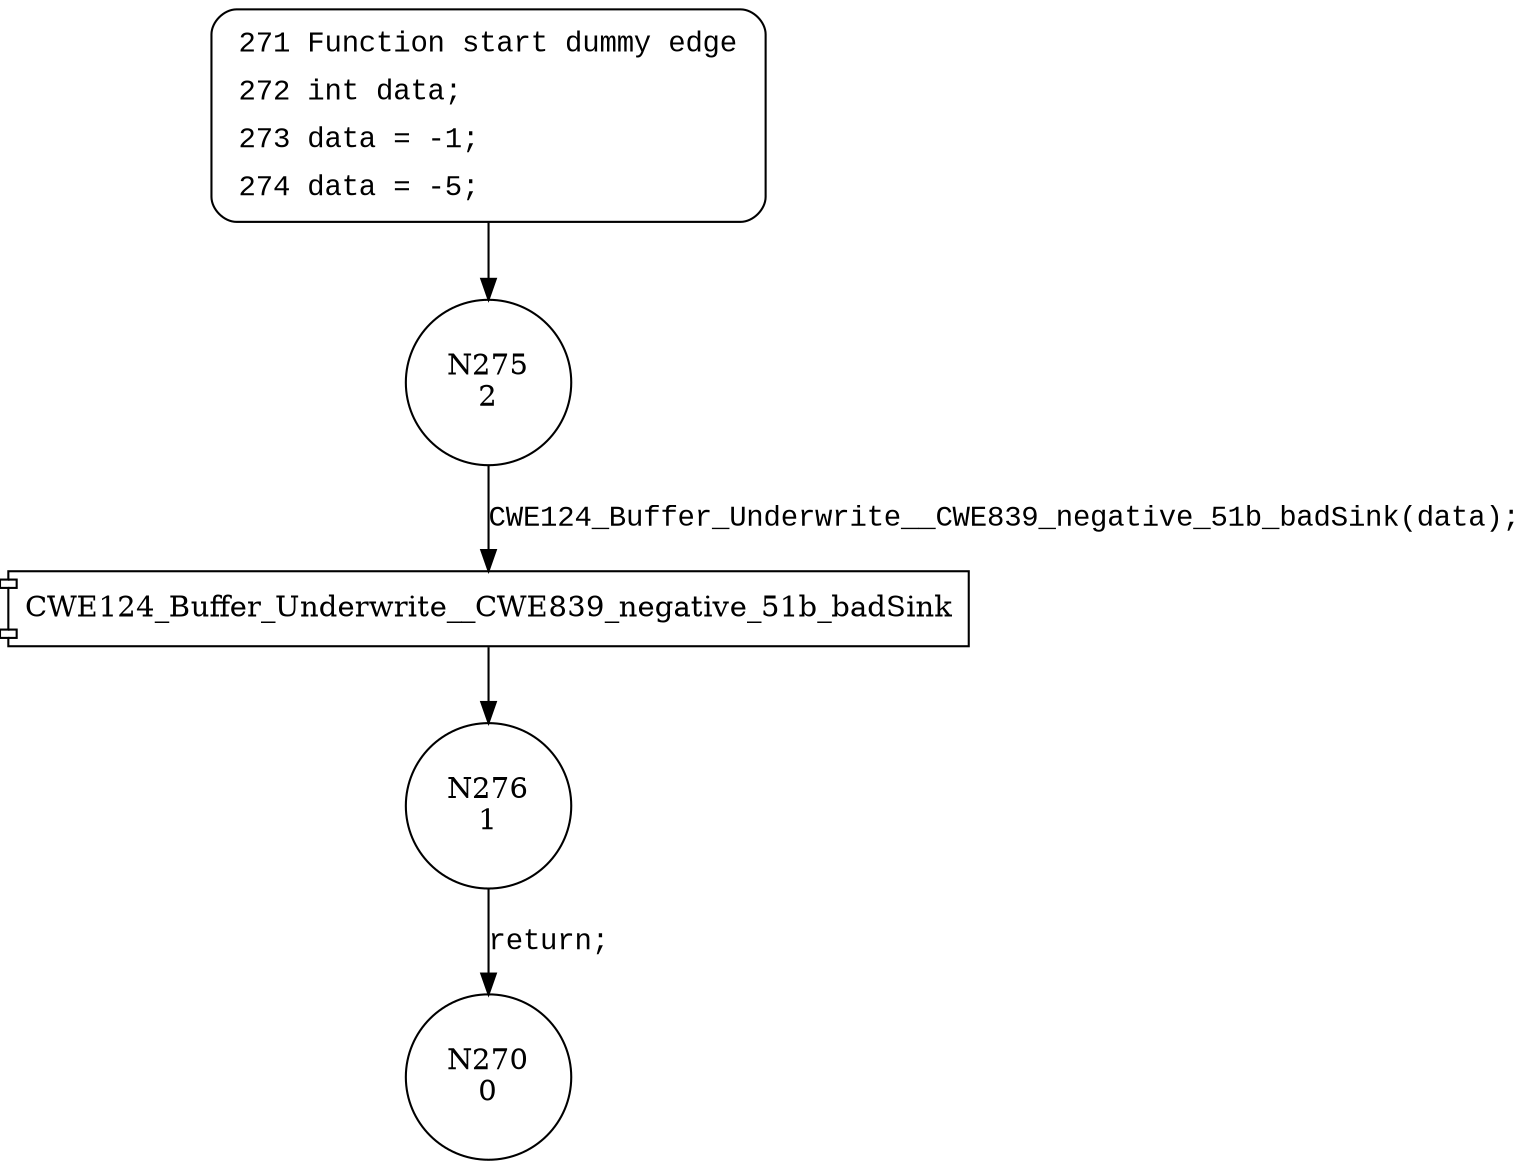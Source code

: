 digraph CWE124_Buffer_Underwrite__CWE839_negative_51_bad {
275 [shape="circle" label="N275\n2"]
276 [shape="circle" label="N276\n1"]
270 [shape="circle" label="N270\n0"]
271 [style="filled,bold" penwidth="1" fillcolor="white" fontname="Courier New" shape="Mrecord" label=<<table border="0" cellborder="0" cellpadding="3" bgcolor="white"><tr><td align="right">271</td><td align="left">Function start dummy edge</td></tr><tr><td align="right">272</td><td align="left">int data;</td></tr><tr><td align="right">273</td><td align="left">data = -1;</td></tr><tr><td align="right">274</td><td align="left">data = -5;</td></tr></table>>]
271 -> 275[label=""]
100015 [shape="component" label="CWE124_Buffer_Underwrite__CWE839_negative_51b_badSink"]
275 -> 100015 [label="CWE124_Buffer_Underwrite__CWE839_negative_51b_badSink(data);" fontname="Courier New"]
100015 -> 276 [label="" fontname="Courier New"]
276 -> 270 [label="return;" fontname="Courier New"]
}